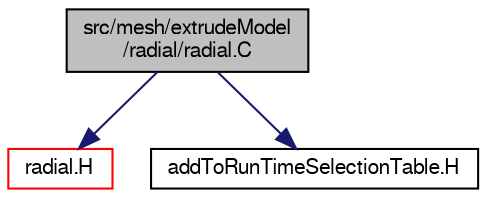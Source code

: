 digraph "src/mesh/extrudeModel/radial/radial.C"
{
  bgcolor="transparent";
  edge [fontname="FreeSans",fontsize="10",labelfontname="FreeSans",labelfontsize="10"];
  node [fontname="FreeSans",fontsize="10",shape=record];
  Node0 [label="src/mesh/extrudeModel\l/radial/radial.C",height=0.2,width=0.4,color="black", fillcolor="grey75", style="filled", fontcolor="black"];
  Node0 -> Node1 [color="midnightblue",fontsize="10",style="solid",fontname="FreeSans"];
  Node1 [label="radial.H",height=0.2,width=0.4,color="red",URL="$a07139.html"];
  Node0 -> Node120 [color="midnightblue",fontsize="10",style="solid",fontname="FreeSans"];
  Node120 [label="addToRunTimeSelectionTable.H",height=0.2,width=0.4,color="black",URL="$a09263.html",tooltip="Macros for easy insertion into run-time selection tables. "];
}
